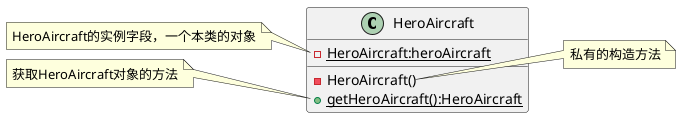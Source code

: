 @startuml
'https://plantuml.com/class-diagram

class HeroAircraft





class HeroAircraft {
    {static} - HeroAircraft:heroAircraft
    -HeroAircraft()
    {static}+getHeroAircraft():HeroAircraft
}
note left of HeroAircraft::HeroAircraft
HeroAircraft的实例字段，一个本类的对象
end note

note right of HeroAircraft::HeroAircraft()
私有的构造方法
end note

note left of HeroAircraft::getHeroAircraft()
获取HeroAircraft对象的方法
end note

@enduml